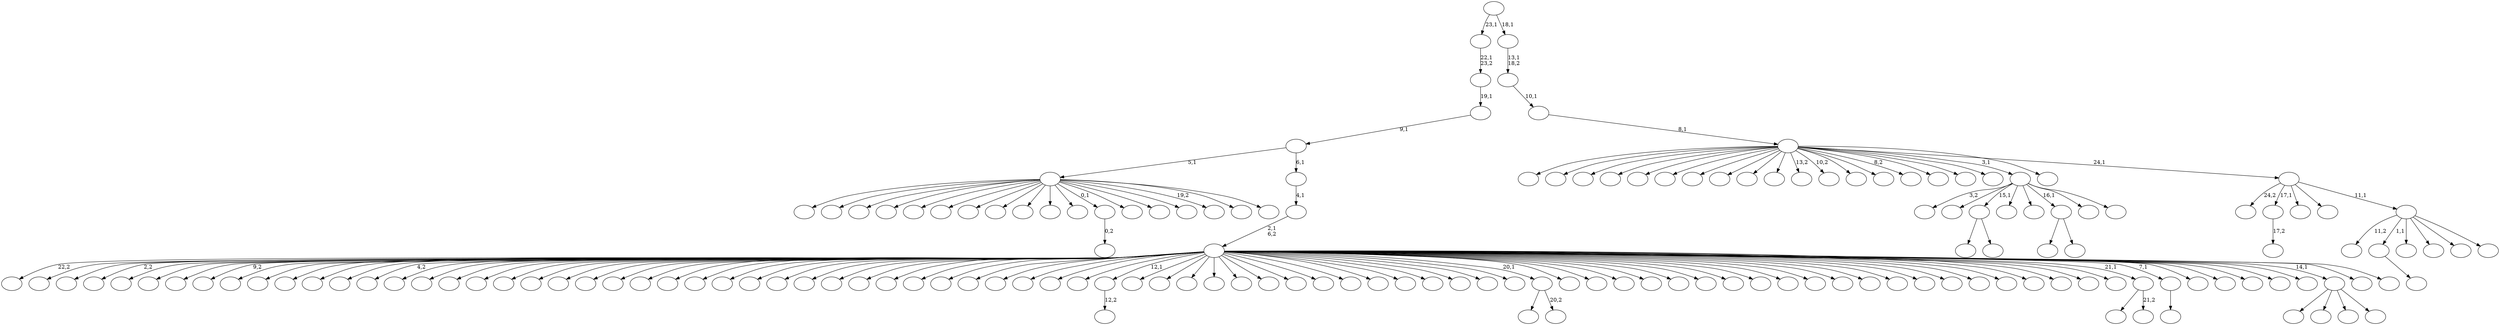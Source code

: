 digraph T {
	175 [label=""]
	174 [label=""]
	173 [label=""]
	172 [label=""]
	171 [label=""]
	170 [label=""]
	169 [label=""]
	168 [label=""]
	167 [label=""]
	166 [label=""]
	165 [label=""]
	164 [label=""]
	163 [label=""]
	162 [label=""]
	161 [label=""]
	160 [label=""]
	159 [label=""]
	158 [label=""]
	157 [label=""]
	156 [label=""]
	155 [label=""]
	154 [label=""]
	153 [label=""]
	152 [label=""]
	151 [label=""]
	150 [label=""]
	149 [label=""]
	148 [label=""]
	147 [label=""]
	146 [label=""]
	145 [label=""]
	144 [label=""]
	143 [label=""]
	142 [label=""]
	141 [label=""]
	140 [label=""]
	139 [label=""]
	138 [label=""]
	137 [label=""]
	136 [label=""]
	135 [label=""]
	134 [label=""]
	133 [label=""]
	132 [label=""]
	131 [label=""]
	130 [label=""]
	129 [label=""]
	128 [label=""]
	127 [label=""]
	126 [label=""]
	125 [label=""]
	124 [label=""]
	123 [label=""]
	122 [label=""]
	121 [label=""]
	120 [label=""]
	119 [label=""]
	118 [label=""]
	117 [label=""]
	116 [label=""]
	115 [label=""]
	114 [label=""]
	113 [label=""]
	112 [label=""]
	111 [label=""]
	110 [label=""]
	109 [label=""]
	108 [label=""]
	107 [label=""]
	106 [label=""]
	105 [label=""]
	104 [label=""]
	103 [label=""]
	102 [label=""]
	101 [label=""]
	100 [label=""]
	99 [label=""]
	98 [label=""]
	97 [label=""]
	96 [label=""]
	95 [label=""]
	94 [label=""]
	93 [label=""]
	92 [label=""]
	91 [label=""]
	90 [label=""]
	89 [label=""]
	88 [label=""]
	87 [label=""]
	86 [label=""]
	85 [label=""]
	84 [label=""]
	83 [label=""]
	82 [label=""]
	81 [label=""]
	80 [label=""]
	79 [label=""]
	78 [label=""]
	77 [label=""]
	76 [label=""]
	75 [label=""]
	74 [label=""]
	73 [label=""]
	72 [label=""]
	71 [label=""]
	70 [label=""]
	69 [label=""]
	68 [label=""]
	67 [label=""]
	66 [label=""]
	65 [label=""]
	64 [label=""]
	63 [label=""]
	62 [label=""]
	61 [label=""]
	60 [label=""]
	59 [label=""]
	58 [label=""]
	57 [label=""]
	56 [label=""]
	55 [label=""]
	54 [label=""]
	53 [label=""]
	52 [label=""]
	51 [label=""]
	50 [label=""]
	49 [label=""]
	48 [label=""]
	47 [label=""]
	46 [label=""]
	45 [label=""]
	44 [label=""]
	43 [label=""]
	42 [label=""]
	41 [label=""]
	40 [label=""]
	39 [label=""]
	38 [label=""]
	37 [label=""]
	36 [label=""]
	35 [label=""]
	34 [label=""]
	33 [label=""]
	32 [label=""]
	31 [label=""]
	30 [label=""]
	29 [label=""]
	28 [label=""]
	27 [label=""]
	26 [label=""]
	25 [label=""]
	24 [label=""]
	23 [label=""]
	22 [label=""]
	21 [label=""]
	20 [label=""]
	19 [label=""]
	18 [label=""]
	17 [label=""]
	16 [label=""]
	15 [label=""]
	14 [label=""]
	13 [label=""]
	12 [label=""]
	11 [label=""]
	10 [label=""]
	9 [label=""]
	8 [label=""]
	7 [label=""]
	6 [label=""]
	5 [label=""]
	4 [label=""]
	3 [label=""]
	2 [label=""]
	1 [label=""]
	0 [label=""]
	132 -> 133 [label="17,2"]
	100 -> 101 [label="12,2"]
	98 -> 165 [label=""]
	98 -> 99 [label=""]
	84 -> 85 [label="0,2"]
	79 -> 80 [label=""]
	70 -> 138 [label=""]
	70 -> 71 [label="20,2"]
	57 -> 116 [label=""]
	57 -> 58 [label=""]
	32 -> 148 [label=""]
	32 -> 33 [label="21,2"]
	29 -> 170 [label="3,2"]
	29 -> 105 [label=""]
	29 -> 98 [label="15,1"]
	29 -> 97 [label=""]
	29 -> 89 [label=""]
	29 -> 57 [label="16,1"]
	29 -> 50 [label=""]
	29 -> 30 [label=""]
	27 -> 28 [label=""]
	19 -> 173 [label=""]
	19 -> 172 [label=""]
	19 -> 157 [label=""]
	19 -> 154 [label=""]
	19 -> 142 [label=""]
	19 -> 129 [label=""]
	19 -> 122 [label=""]
	19 -> 120 [label=""]
	19 -> 114 [label=""]
	19 -> 107 [label=""]
	19 -> 102 [label=""]
	19 -> 84 [label="0,1"]
	19 -> 81 [label=""]
	19 -> 72 [label=""]
	19 -> 46 [label=""]
	19 -> 40 [label="19,2"]
	19 -> 31 [label=""]
	19 -> 20 [label=""]
	17 -> 119 [label=""]
	17 -> 66 [label=""]
	17 -> 35 [label=""]
	17 -> 18 [label=""]
	14 -> 175 [label="22,2"]
	14 -> 169 [label=""]
	14 -> 166 [label=""]
	14 -> 160 [label="2,2"]
	14 -> 159 [label=""]
	14 -> 158 [label=""]
	14 -> 156 [label=""]
	14 -> 155 [label="9,2"]
	14 -> 153 [label=""]
	14 -> 152 [label=""]
	14 -> 150 [label=""]
	14 -> 149 [label=""]
	14 -> 147 [label=""]
	14 -> 146 [label="4,2"]
	14 -> 145 [label=""]
	14 -> 144 [label=""]
	14 -> 143 [label=""]
	14 -> 141 [label=""]
	14 -> 140 [label=""]
	14 -> 139 [label=""]
	14 -> 137 [label=""]
	14 -> 136 [label=""]
	14 -> 135 [label=""]
	14 -> 131 [label=""]
	14 -> 130 [label=""]
	14 -> 128 [label=""]
	14 -> 127 [label=""]
	14 -> 126 [label=""]
	14 -> 125 [label=""]
	14 -> 123 [label=""]
	14 -> 121 [label=""]
	14 -> 118 [label=""]
	14 -> 115 [label=""]
	14 -> 111 [label=""]
	14 -> 110 [label=""]
	14 -> 109 [label=""]
	14 -> 108 [label=""]
	14 -> 106 [label=""]
	14 -> 104 [label=""]
	14 -> 103 [label=""]
	14 -> 100 [label="12,1"]
	14 -> 96 [label=""]
	14 -> 95 [label=""]
	14 -> 94 [label=""]
	14 -> 93 [label=""]
	14 -> 92 [label=""]
	14 -> 90 [label=""]
	14 -> 88 [label=""]
	14 -> 87 [label=""]
	14 -> 86 [label=""]
	14 -> 83 [label=""]
	14 -> 82 [label=""]
	14 -> 78 [label=""]
	14 -> 77 [label=""]
	14 -> 75 [label=""]
	14 -> 73 [label=""]
	14 -> 70 [label="20,1"]
	14 -> 69 [label=""]
	14 -> 68 [label=""]
	14 -> 63 [label=""]
	14 -> 62 [label=""]
	14 -> 61 [label=""]
	14 -> 59 [label=""]
	14 -> 55 [label=""]
	14 -> 54 [label=""]
	14 -> 53 [label=""]
	14 -> 51 [label=""]
	14 -> 49 [label=""]
	14 -> 48 [label=""]
	14 -> 47 [label=""]
	14 -> 45 [label=""]
	14 -> 44 [label=""]
	14 -> 43 [label=""]
	14 -> 42 [label=""]
	14 -> 41 [label=""]
	14 -> 39 [label=""]
	14 -> 38 [label=""]
	14 -> 34 [label=""]
	14 -> 32 [label="21,1"]
	14 -> 27 [label="7,1"]
	14 -> 26 [label=""]
	14 -> 25 [label=""]
	14 -> 23 [label=""]
	14 -> 22 [label=""]
	14 -> 21 [label=""]
	14 -> 17 [label="14,1"]
	14 -> 16 [label=""]
	14 -> 15 [label=""]
	13 -> 14 [label="2,1\n6,2"]
	12 -> 13 [label="4,1"]
	11 -> 19 [label="5,1"]
	11 -> 12 [label="6,1"]
	10 -> 11 [label="9,1"]
	9 -> 10 [label="19,1"]
	8 -> 9 [label="22,1\n23,2"]
	6 -> 163 [label="11,2"]
	6 -> 79 [label="1,1"]
	6 -> 76 [label=""]
	6 -> 64 [label=""]
	6 -> 36 [label=""]
	6 -> 7 [label=""]
	5 -> 167 [label="24,2"]
	5 -> 132 [label="17,1"]
	5 -> 117 [label=""]
	5 -> 37 [label=""]
	5 -> 6 [label="11,1"]
	4 -> 174 [label=""]
	4 -> 171 [label=""]
	4 -> 168 [label=""]
	4 -> 164 [label=""]
	4 -> 162 [label=""]
	4 -> 161 [label=""]
	4 -> 151 [label=""]
	4 -> 134 [label=""]
	4 -> 124 [label=""]
	4 -> 113 [label=""]
	4 -> 112 [label="13,2"]
	4 -> 91 [label="10,2"]
	4 -> 74 [label=""]
	4 -> 67 [label=""]
	4 -> 65 [label="8,2"]
	4 -> 60 [label=""]
	4 -> 56 [label=""]
	4 -> 52 [label=""]
	4 -> 29 [label="3,1"]
	4 -> 24 [label=""]
	4 -> 5 [label="24,1"]
	3 -> 4 [label="8,1"]
	2 -> 3 [label="10,1"]
	1 -> 2 [label="13,1\n18,2"]
	0 -> 8 [label="23,1"]
	0 -> 1 [label="18,1"]
}
